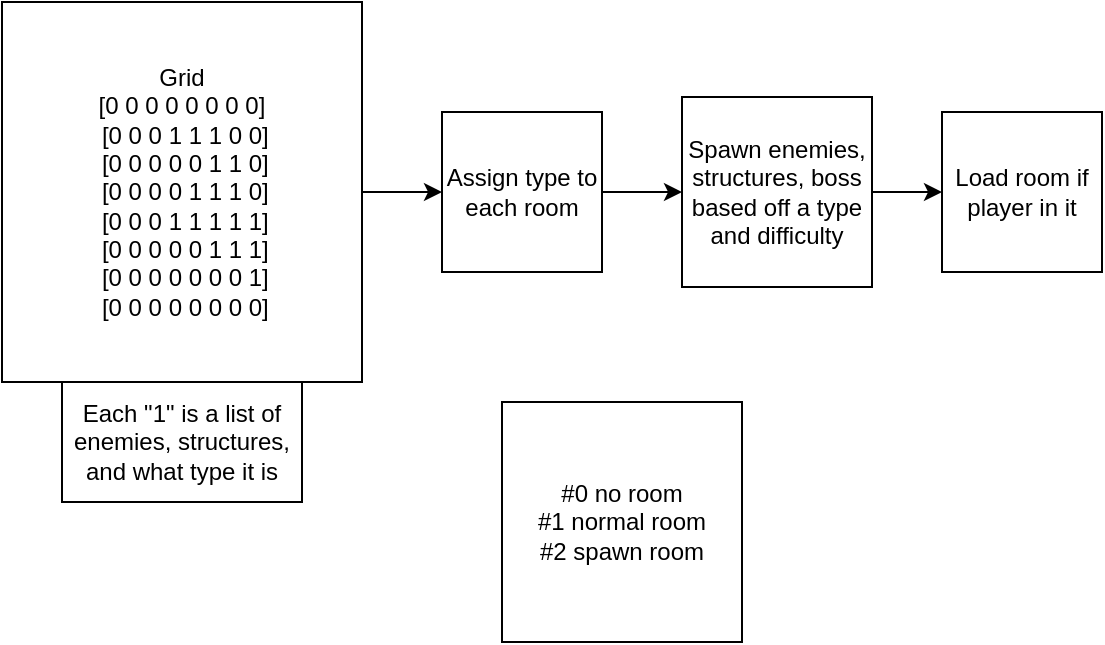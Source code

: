 <mxfile version="24.8.0">
  <diagram name="Page-1" id="mJAaUjJYY4eRrejlqtwD">
    <mxGraphModel dx="701" dy="415" grid="1" gridSize="10" guides="1" tooltips="1" connect="1" arrows="1" fold="1" page="1" pageScale="1" pageWidth="827" pageHeight="1169" math="0" shadow="0">
      <root>
        <mxCell id="0" />
        <mxCell id="1" parent="0" />
        <mxCell id="ZC4Wm01_LG6_lh8ry9yx-5" style="edgeStyle=orthogonalEdgeStyle;rounded=0;orthogonalLoop=1;jettySize=auto;html=1;entryX=0;entryY=0.5;entryDx=0;entryDy=0;" edge="1" parent="1" source="ZC4Wm01_LG6_lh8ry9yx-1" target="ZC4Wm01_LG6_lh8ry9yx-4">
          <mxGeometry relative="1" as="geometry">
            <mxPoint x="270" y="360" as="targetPoint" />
          </mxGeometry>
        </mxCell>
        <mxCell id="ZC4Wm01_LG6_lh8ry9yx-1" value="Grid&lt;div&gt;&lt;div&gt;[0 0 0 0 0 0 0 0]&lt;/div&gt;&lt;div&gt;&amp;nbsp;[0 0 0 1 1 1 0 0]&lt;/div&gt;&lt;div&gt;&amp;nbsp;[0 0 0 0 0 1 1 0]&lt;/div&gt;&lt;div&gt;&amp;nbsp;[0 0 0 0 1 1 1 0]&lt;/div&gt;&lt;div&gt;&amp;nbsp;[0 0 0 1 1 1 1 1]&lt;/div&gt;&lt;div&gt;&amp;nbsp;[0 0 0 0 0 1 1 1]&lt;/div&gt;&lt;div&gt;&amp;nbsp;[0 0 0 0 0 0 0 1]&lt;/div&gt;&lt;div&gt;&amp;nbsp;[0 0 0 0 0 0 0 0]&lt;/div&gt;&lt;/div&gt;" style="rounded=0;whiteSpace=wrap;html=1;" vertex="1" parent="1">
          <mxGeometry x="40" y="320" width="180" height="190" as="geometry" />
        </mxCell>
        <mxCell id="ZC4Wm01_LG6_lh8ry9yx-7" style="edgeStyle=orthogonalEdgeStyle;rounded=0;orthogonalLoop=1;jettySize=auto;html=1;" edge="1" parent="1" source="ZC4Wm01_LG6_lh8ry9yx-4">
          <mxGeometry relative="1" as="geometry">
            <mxPoint x="380.0" y="415" as="targetPoint" />
          </mxGeometry>
        </mxCell>
        <mxCell id="ZC4Wm01_LG6_lh8ry9yx-15" style="edgeStyle=orthogonalEdgeStyle;rounded=0;orthogonalLoop=1;jettySize=auto;html=1;exitX=0;exitY=1;exitDx=0;exitDy=0;" edge="1" parent="1" source="ZC4Wm01_LG6_lh8ry9yx-4">
          <mxGeometry relative="1" as="geometry">
            <mxPoint x="259.793" y="454.966" as="targetPoint" />
          </mxGeometry>
        </mxCell>
        <mxCell id="ZC4Wm01_LG6_lh8ry9yx-4" value="Assign type to each room" style="whiteSpace=wrap;html=1;aspect=fixed;" vertex="1" parent="1">
          <mxGeometry x="260" y="375" width="80" height="80" as="geometry" />
        </mxCell>
        <mxCell id="ZC4Wm01_LG6_lh8ry9yx-13" style="edgeStyle=orthogonalEdgeStyle;rounded=0;orthogonalLoop=1;jettySize=auto;html=1;" edge="1" parent="1" source="ZC4Wm01_LG6_lh8ry9yx-8" target="ZC4Wm01_LG6_lh8ry9yx-14">
          <mxGeometry relative="1" as="geometry">
            <mxPoint x="520.0" y="415" as="targetPoint" />
          </mxGeometry>
        </mxCell>
        <mxCell id="ZC4Wm01_LG6_lh8ry9yx-8" value="Spawn enemies, structures, boss based off a type and difficulty" style="whiteSpace=wrap;html=1;aspect=fixed;" vertex="1" parent="1">
          <mxGeometry x="380" y="367.5" width="95" height="95" as="geometry" />
        </mxCell>
        <mxCell id="ZC4Wm01_LG6_lh8ry9yx-11" value="Each &quot;1&quot; is a list of enemies, structures, and what type it is" style="whiteSpace=wrap;html=1;rounded=0;" vertex="1" parent="1">
          <mxGeometry x="70" y="510" width="120" height="60" as="geometry" />
        </mxCell>
        <mxCell id="ZC4Wm01_LG6_lh8ry9yx-14" value="Load room if player in it" style="whiteSpace=wrap;html=1;aspect=fixed;" vertex="1" parent="1">
          <mxGeometry x="510.0" y="375" width="80" height="80" as="geometry" />
        </mxCell>
        <mxCell id="ZC4Wm01_LG6_lh8ry9yx-16" value="#0 no room&lt;div&gt;#1 normal room&lt;/div&gt;&lt;div&gt;#2 spawn room&lt;/div&gt;" style="whiteSpace=wrap;html=1;aspect=fixed;align=center;verticalAlign=middle;" vertex="1" parent="1">
          <mxGeometry x="290" y="520" width="120" height="120" as="geometry" />
        </mxCell>
      </root>
    </mxGraphModel>
  </diagram>
</mxfile>
